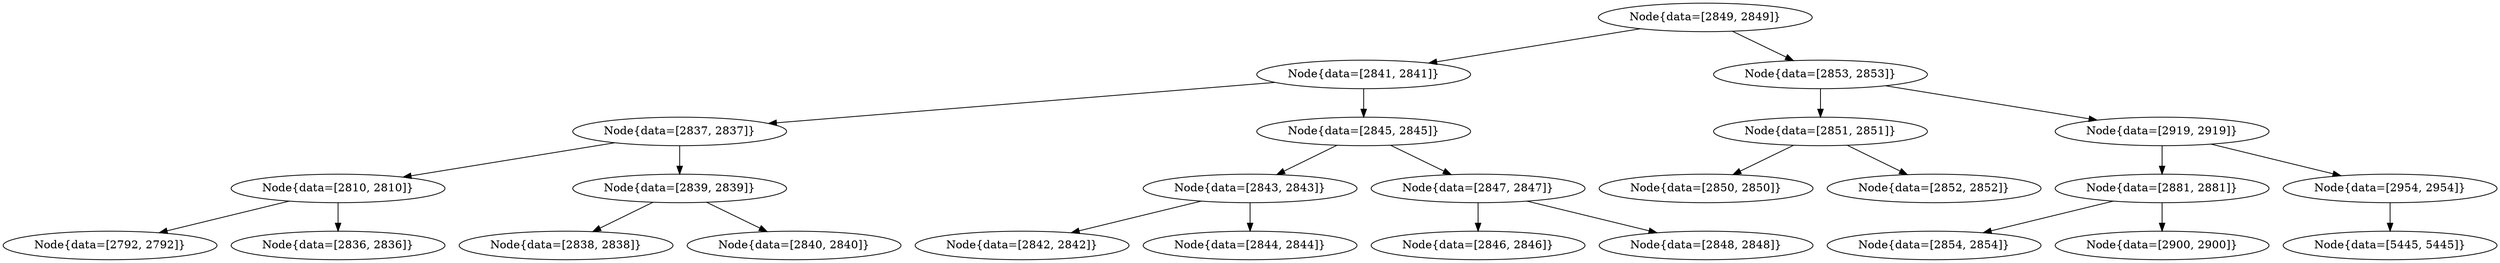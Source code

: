 digraph G{
1161332079 [label="Node{data=[2849, 2849]}"]
1161332079 -> 1279124366
1279124366 [label="Node{data=[2841, 2841]}"]
1279124366 -> 1958242673
1958242673 [label="Node{data=[2837, 2837]}"]
1958242673 -> 530402062
530402062 [label="Node{data=[2810, 2810]}"]
530402062 -> 512734831
512734831 [label="Node{data=[2792, 2792]}"]
530402062 -> 1032656803
1032656803 [label="Node{data=[2836, 2836]}"]
1958242673 -> 180949634
180949634 [label="Node{data=[2839, 2839]}"]
180949634 -> 2138697198
2138697198 [label="Node{data=[2838, 2838]}"]
180949634 -> 480645280
480645280 [label="Node{data=[2840, 2840]}"]
1279124366 -> 1229143192
1229143192 [label="Node{data=[2845, 2845]}"]
1229143192 -> 190605872
190605872 [label="Node{data=[2843, 2843]}"]
190605872 -> 1006297128
1006297128 [label="Node{data=[2842, 2842]}"]
190605872 -> 393594087
393594087 [label="Node{data=[2844, 2844]}"]
1229143192 -> 1199742317
1199742317 [label="Node{data=[2847, 2847]}"]
1199742317 -> 795308615
795308615 [label="Node{data=[2846, 2846]}"]
1199742317 -> 1139817507
1139817507 [label="Node{data=[2848, 2848]}"]
1161332079 -> 2048625222
2048625222 [label="Node{data=[2853, 2853]}"]
2048625222 -> 690035101
690035101 [label="Node{data=[2851, 2851]}"]
690035101 -> 1027646388
1027646388 [label="Node{data=[2850, 2850]}"]
690035101 -> 2131984667
2131984667 [label="Node{data=[2852, 2852]}"]
2048625222 -> 1509715205
1509715205 [label="Node{data=[2919, 2919]}"]
1509715205 -> 2016442966
2016442966 [label="Node{data=[2881, 2881]}"]
2016442966 -> 1087712231
1087712231 [label="Node{data=[2854, 2854]}"]
2016442966 -> 598569407
598569407 [label="Node{data=[2900, 2900]}"]
1509715205 -> 428061834
428061834 [label="Node{data=[2954, 2954]}"]
428061834 -> 1654300454
1654300454 [label="Node{data=[5445, 5445]}"]
}